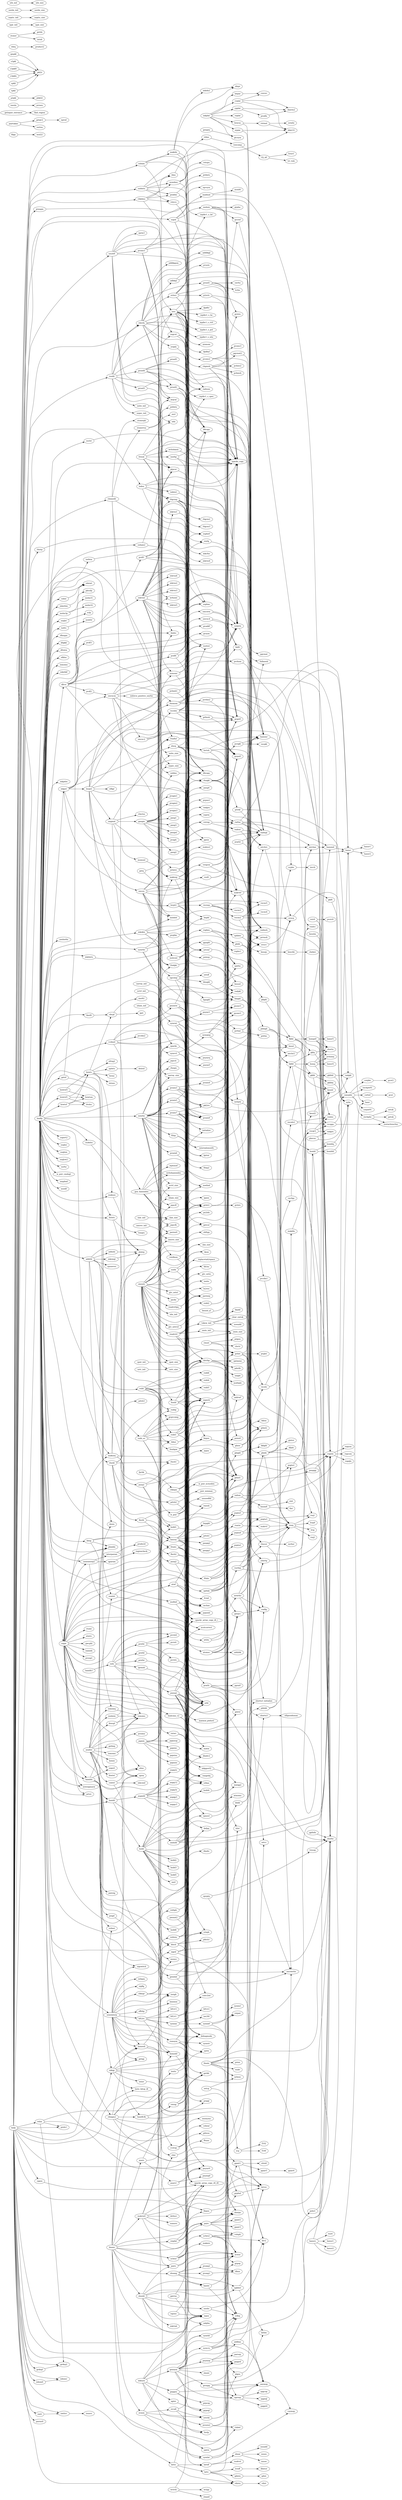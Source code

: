 digraph CCMap {
graph [ rankdir = LR];
adbkql->addbkgl;
adbkql->radmsh;
addbas->asymop;
addbas->latvec;
addrbl->addsds;
addrbl->epsnevec;
addrbl->fsmbl;
addrbl->fsmbpw;
addrbl->i8icopy;
addrbl->mkewgt;
addrbl->rlocbl;
addrbl->ropyln;
addrbl->rsibl;
addsds->delstp;
aginv->grpeql;
asados->bzmio;
asados->clist;
asados->contet;
asados->dosio;
asados->dosspl;
asados->dostet;
asados->getbzp;
asados->i8icopy;
asados->iclbas;
asados->iomomq;
asados->iomomx;
asados->mkqp;
asados->nosbzm;
asados->spacks_copy;
asados->subasi;
asados->sumlst;
asars->asars1;
asars->iors;
asars->spackv_array_copy_i8_i;
asars1->psymq0;
asars1->psymr0;
asymop->csymop;
atomsc->addzbk;
atomsc->getqvc;
atomsc->newrho;
atomsc->poiss0;
atomsc->prrmsh;
atomsc->radmsh;
atomsc->radwgt;
atomsc->vxc0sp;
atwf->getcor;
atwf->makrwf;
atwf->ortrwf;
atwf->radmsh;
atwf->radwgt;
atwf->wf2lo;
atwf2l->radmsh;
atwf2l->radwgt;
augmat->fradhd;
augmat->fradpk;
augmat->gaugm;
augmat->momusl;
augmat->potpus;
augmat->vlm2us;
augmbl->augq12;
augmbl->augq2z;
augmbl->augq3z;
augmbl->augqp3;
augmbl->augqs3;
augmbl->bstrux;
augmbl->dstrbp;
augq12->orbl;
augq2z->orbl;
baslst->iclbsj;
baslst->slist;
beschb->chebev;
bessel_yl->bessel;
bessjy->beschb;
bessl->besslr;
bessl2->besslr;
besslm->besslr;
bloch->pblch1;
bloch->s2sph;
bloch->yprm;
blsig->bloch;
blsig->phmbls;
blsig->sopert;
blsig->zprm;
bndconn_v2->matm;
bndconn_v2->mkppovl2;
bndfp->addrbl;
bndfp->blsig;
bndfp->bzints;
bndfp->bzwtsf2;
bndfp->bzwtsf;
bndfp->dfaugm;
bndfp->dfqkkl;
bndfp->dfratm;
bndfp->dfrce;
bndfp->dosio;
bndfp->dstrbp;
bndfp->efldos;
bndfp->fixef0;
bndfp->gen_hamindex;
bndfp->gennlat;
bndfp->getef;
bndfp->gvlst2;
bndfp->hambl;
bndfp->hambls;
bndfp->i8icopy;
bndfp->iobzwt;
bndfp->iomomn;
bndfp->iomoms;
bndfp->iorbtm;
bndfp->makdos;
bndfp->maknos;
bndfp->makusq;
bndfp->mchan;
bndfp->mixrho;
bndfp->mkdmtu;
bndfp->mkehkf;
bndfp->mkekin;
bndfp->mkorbm;
bndfp->mkpdos;
bndfp->mkpot;
bndfp->mkrout;
bndfp->mshn3p;
bndfp->mullmf;
bndfp->newsigmasw;
bndfp->noshorbz;
bndfp->oncewrite;
bndfp->phmbls;
bndfp->pnunew;
bndfp->prtev;
bndfp->rdsigm2;
bndfp->rsibl_ev;
bndfp->seneinterp2;
bndfp->seneinterp;
bndfp->shorbz;
bndfp->sopert2;
bndfp->spacks_copy;
bndfp->spackv_array_copy_i8_i;
bndfp->subzi;
bndfp->suclst;
bndfp->sugw;
bndfp->suham2;
bndfp->sumlst;
bndfp->suqlse;
bndfp->suqlsm;
bndfp->suqlst;
bndfp->suqlsw2;
bndfp->surho;
bndfp->symrho;
bndfp->totfrc;
bndfp->upacks;
bndfp->vcdmel;
bndfp->w_psir_cmdopt;
bndfp->xmpbnd;
bndfp->xxxdif;
bndfp->yprm;
bndfp->zprm;
bravsy->latvec;
bravsy->rotmat;
bstrux->hxpbl;
bstrux->hxpgbl;
bstrux->hxpos;
bstrux->orbl;
bstrux->paugq1;
bstrux->paugq2;
bstrux->paugqp;
bstrux->prlcb1;
bstrux->uspecb;
bzints->fswgts;
bzints->slinz;
bzmesh->asymop;
bzmesh->bzmsh0;
bzmesh->grpop;
bzmesh->mxxyz;
bzmsh0->projql;
bzwts->bzints;
bzwts->ebcpl;
bzwts->efrng2;
bzwts->fermi;
bzwts->intnos;
bzwts->maknos;
bzwts->splwts;
bzwtsf->bzwts;
bzwtsf->bzwtsm;
bzwtsf->dvdos;
bzwtsf2->bzwts;
bzwtsf2->bzwtsm;
bzwtsf2->dvdos;
bzwtsf3->bzwts;
bzwtsf3->bzwtsm;
ccutup->cshear;
ccutup->gtbvec;
ccutup->mxmymz;
chgmsh->gvctof;
chgmsh->gvgetf;
chgmsh->gvlist;
chgmsh->gvputf;
chgmsh->pchms2;
chgmsh->pchmsh;
chgmsh->pgvmat2;
chimedit->bzmesh;
chimedit->bzmsh0;
chimedit->i8icopy;
chimedit->stonerpb;
chimedit->stonerrsa;
chkdmu->i8icopy;
chkdmu->ldau;
chkdmu->praldm;
chkdmu->rotycs;
chkdmu->symdmu;
chksgr->bloch;
chksgr->iosigh;
chksgr->orbl;
chksgr->rothph;
chksgr->rothrm;
chkxpn->bessl;
chkxpn->hansmr;
chkxpn->hxpos;
chkxpn->iclbsj;
chkxpn->jxpos;
chkxpn->radmsh;
chkxpn->radpkl;
chkxpn->radwgt;
chkxpn->spacks_copy;
chkxpn->spackv_array_copy_i8_i;
chkxpn->uspecb;
clist->ffnam;
clsset->clsctr;
clsset->prjpos;
clsset->shorps;
cmplat->latvec;
cmplat->psymr0;
cmplat->shorbz;
contet->mkcond;
contet->mxxyz;
contet->slinz;
corlsd->gcor;
corpbe->gcor2;
corprm->hansmr;
cpplat->danrm2;
cpplat->prodln;
cppos->spackv_array_copy_r8_r8;
cvplat->cosvec;
cvplat->danrm2;
cvplat->ddet33;
defpq->atmoms;
dfrce->dstrbp;
dfrce->gvgetf;
dfrce->lindsc;
dfrce->pvdf1;
dfrce->pvdf2;
dfrce->pvdf3;
dfrce->pvdf4;
dfrce->rhomom;
dfrce->suphs0;
dfrce->suylg;
dosspl->delstp;
dosspl->iomoms;
dostet->slinz;
dstrbp->multiple;
dstrbp->optimise;
dstrbp->pdstlb;
dstrbp->single;
easypbe->corlsd;
easypbe->corpbe;
easypbe->corpw91;
easypbe->exchpbe;
easypbe->exchpw91;
ebcpl->iget;
ebcpl->mark1;
elocp->iclbsj;
elocp->loctsh;
elocp->radmsh;
elocp->spacks_copy;
elocp->spackv_array_copy_i8_i;
elocp->uspecb;
evxcp->easypbe;
evxcv->evxcp;
exchpbe->getuk;
exchpbe->setuk;
exchpbe->testwritexcfun;
fdpp->mul22;
fixef0->ebcpl;
fixpos->shorbz;
fklbl->gklbl;
fklbl->gklq;
fklbl->hsmqe0;
fklbl->shorbz;
flocb2->gtbsl1;
flocb2->orbl;
flocbl->flocb2;
flocbl->gtbsl1;
flocbl->orbl;
fmain->makr;
fmain->prmx;
fmain->ropyln;
fmain->shorbz;
fmain->shorps;
fmain->sylm;
fmain->sylmnc;
fpchk->chkxpn;
fradhd->hansr;
fradpk->radpkl;
freats->atomsc;
freats->fctail;
freats->ftfalo;
freats->getqvc;
freats->optfab;
freats->pratfs;
freats->rmesh;
freats->rnatm;
freats->tailsm;
freeat->freats;
freeat->gtpcor;
freeat->i8icopy;
freeat->iofa;
freeat->ioorbp;
freeat->spacks_copy;
freeat->writebasis;
fsmbl->dstrbp;
fsmbl->gtbsl1;
fsmbl->hhigbl;
fsmbl->orbl;
fsmbl->uspecb;
fsmbpw->dstrbp;
fsmbpw->gtbsl1;
fsmbpw->orbl;
fsmbpw->uspecb;
ftfalo->mtchr2;
ftfalo->mtchre;
ftfalo->popta1;
ftfalo->popta3;
ftfalo->popta4;
ftfalo->popta5;
ftlxp->ftlxp2;
ftlxp->ropyln;
gaugm->paug1;
gaugm->paug2;
gaugm->paug3;
gaugm->paugnl;
gaugm->ppi2z;
gaugm->pvaglc;
gaugm->pvagm1;
gaugm->pvagm2;
gaugm->pvagm3;
gen_hamindex->gvlst2;
gen_hamindex->mptauof;
gen_hamindex->orbl;
gen_hamindex->rangedq;
gen_hamindex->rotdlmm;
gen_hamindex->shorbz;
gen_hamindex->spacks_copy;
gen_hamindex->writehamindex;
gengrp->gtcsym;
gennlat->debugmode;
gennlat->shortn3;
gennlat->shortn3_initialize;
gensym->addbas;
gensym->fixpos;
gensym->groupg;
gensym->grpprd;
gensym->lattdf;
gensym->latvec;
gensym->psymop;
gensym->sgroup;
gensym->shoist;
gensym->symcry;
gensym->symlat;
gensym->symtbl;
getcor->rhocor;
getef->iobzwt;
getef->iomomq;
getgv2->eprod;
getinput_entrance->find_region;
getq->getqvc;
getq->gtpcor;
getqvc->config;
gfigbl->fklbl;
ggugbl->gfigbl;
ghibl->gtbsl2;
ghibl->hklbl;
ghigbl->gtbsl2;
ghigbl->hklgbl;
ghios->gtbsl2;
ghios->hklos;
gklbl->gklbld;
gklbl->gklblq;
gklbl->shorbz;
gklbld->radgkl;
gklbld->sylm;
gklblq->sylm;
gklft->sylm;
gklq->ropyln;
gklq->shortn;
gpfndx->shorbz;
grdepl->grdep2;
grfmsh->gvgetf;
grfmsh->gvputf;
groupg->asymop;
groupg->sgroup;
groupg->shorbz;
grpfnd->latvec;
grpgen->asymop;
grpgen->grpcop;
grpgen->grpeql;
grpgen->grpprd;
gtpcor->spacks_copy;
gtv_setrcd->replacetab2space;
gvctof->shorbz;
gvlist->fullmesh;
gvlist->pvglst;
gvlist->shorbz;
gvlist->shortn3;
gvlist->shortn3_initialize;
gvlst2->gvlstn;
gvlst2->gvlsts;
hambl->augmbl;
hambl->hsibl;
hambl->smhsbl;
hambl->zprm;
hambls->bloch;
hambls->debugmode;
hambls->hambl;
hambls->oncewrite;
hambls->phmbls;
hambls->pmtsig;
hambls->psigd;
hambls->shorbz;
hambls->sigswitch;
hambls->sopert;
hambls->zprm;
hamfb3->roth;
hamfb3k->debugmode;
hamfb3k->rotsig;
hansmd->hansr;
hansmr->bessl;
hansr->hanr;
hansr->hansr1;
hansr->hansr2;
hansrz->besslr;
hansrz->hanr;
hansrz->hansz1;
hansrz->hansz2;
hansrz->rsort;
hft2r1->gvlist;
hft2r1->hft2r2;
hft2rs->hft2r1;
hft2rs->hft2r3;
hft2rs->pairs;
hft2rs->ppair1;
hft2rs->symiax;
hgugbl->hhigbl;
hhibl->gtbsl2;
hhibl->phhibl;
hhigbl->gtbsl2;
hhigbl->phhigb;
hhugbl->hhigbl;
hklbl->gklbl;
hklbl->gklq;
hklbl->hsmq;
hklbl->shorbz;
hklft->sylm;
hklgbl->hklbl;
hnsmft->fint;
hnsmft->sint;
hsibl->dstrbp;
hsibl->gtbsl1;
hsibl->gvlist;
hsibl->hsibl1;
hsibl->hsibl2;
hsibl->hsibl3;
hsibl->hsibl4;
hsibl->hsibl5;
hsibl->hsibl6;
hsibl->i8icopy;
hsibl->ncutcorrect;
hsibl->nnrl;
hsibl->orbl;
hsibl->suphas;
hsibl->tbhsi;
hsibl->uspecb;
hsibl1->ropyln;
hsibl4->gvgetf;
hsibl4->gvputf;
hsibl6->ifindiv;
hsmbl->hsmbld;
hsmbl->hsmblq;
hsmbl->shorbz;
hsmbld->sylm;
hsmblq->sylm;
hsmq->hansr4;
hsmq->pvhsmq;
hsmq->ropyln;
hsmq->shortn;
hsmqe0->hansr5;
hsmqe0->pvhsmq;
hsmqe0->ropyln;
hsmqe0->shortn;
hxpbl->ghibl;
hxpgbl->ghigbl;
hxpos->ghios;
interparam->prodx2d;
iobsm0->iobsmv;
ioden->gvgetf;
ioden->gvputf;
ioden->i8icopy;
ioden->ioden2;
ioden->rhgcmp;
ioden2->shorps;
ioeula->pvioeu;
iomomq->iomoms;
iomomx->iomoms;
iomomx->pviomx;
ioorbp->i8icopy;
ioorbp->ii8copy;
ioorbp->spacks_copy;
ioposs->iopos;
ioposs->spackv_array_copy_r8_r8;
iorbtm->spacks_copy;
iors->aiomom;
iors->chgmsh;
iors->dpdbyl;
iors->dpdftr;
iors->i8icopy;
iors->ii8copy;
iors->latvec;
iors->mpibc1_s_bz;
iors->mpibc1_s_ctrl;
iors->mpibc1_s_lat;
iors->mpibc1_s_pot;
iors->mpibc1_s_site;
iors->mpibc1_s_spec;
iors->pvsms2;
iors->radsum;
iors->radwgt;
iors->spacks_copy;
iosits->i8icopy;
iosits->ii8copy;
iprmsb->orbl;
ipwovl->matgg2;
latpar->cosvec;
lattc->lctoff;
lattc->qdistn;
lattc->rdistn;
lattc->xlgen;
lattdf->makrot;
lattdf->shear;
lattic->lattc;
lattic->lattdf;
lattic->rdistn;
lattic->spackv_array_copy_r8_r8;
lctoff->dlmtor;
ldau->vldau;
lmaux->asars;
lmaux->cmplat;
lmaux->i8icopy;
lmaux->iopos;
lmaux->iosits;
lmaux->makrm0;
lmaux->ovmin;
lmaux->pairs;
lmaux->sclwsr;
lmaux->shoang;
lmaux->shorps;
lmaux->shoshl;
lmaux->spackv_array_copy_i8_i;
lmaux->spackv_array_copy_r8_r8;
lmaux->symlat;
lmfp->bndfp;
lmfp->chimedit;
lmfp->chkdmu;
lmfp->cppos;
lmfp->fixpos;
lmfp->grdep2;
lmfp->grdepl;
lmfp->iobsm0;
lmfp->iobsmv;
lmfp->ioden;
lmfp->iopos;
lmfp->iors;
lmfp->lattic;
lmfp->lsets_bitop_i8;
lmfp->mkqp;
lmfp->mpibc1_s_lat;
lmfp->nwit;
lmfp->nwitsv;
lmfp->parms0;
lmfp->praugm;
lmfp->prelx1;
lmfp->rdistn;
lmfp->rdovfa;
lmfp->relax;
lmfp->rlxstp;
lmfp->rsedit;
lmfp->setcc;
lmfp->shorps;
lmfp->smshft;
lmfp->spacks_copy;
lmfp->spackv_array_copy_r8_r8;
lmfp->subasi;
lmfp->sudmtu;
lmfp->suham;
lmfp->suldau;
lmfp->supot;
lmfp->upacks;
locpot->atqval;
locpot->augmat;
locpot->corprm;
locpot->elfigr;
locpot->gtpcor;
locpot->i8icopy;
locpot->locpt2;
locpot->radmsh;
locpot->radwgt;
locpot->uspecb;
locpot->wrhomt;
locpt2->hansmr;
locpt2->poinsp;
locpt2->splrho;
locpt2->vxcns5;
locpt2->vxcnsp;
loctsh->hansmr;
loctsh->makrwf;
loctsh->mtchre;
loctsh->radext;
madmat->shortn;
madmat->strx00;
makdla->bessl2;
makdos->delstp;
makidx->i8icopy;
makidx->idxpr;
makidx->ii8copy;
makidx->mkidx2;
maknos->delstp;
makrm0->defpq;
makrm0->defwsr;
makrm0->evxcv;
makrm0->freats;
makrm0->pairc;
makrm0->poiss0;
makrm0->psymr0;
makrm0->sumsro;
makrvl->rseq;
makrwf->phidx;
makrwf->rseq;
makusp->hansr;
makusp->makrwf;
makusp->makus2;
makusp->ortrwf;
makusp->vxtrap;
makusq->fradhd;
makusq->fradpk;
makusq->pusq1;
makusq->radmsh;
makusq->uspecb;
mchan->spacks_copy;
mixrho->ftlxp;
mixrho->gvgetf;
mixrho->gvputf;
mixrho->lgstar;
mixrho->lindsc;
mixrho->mixrealsmooth;
mixrho->noelind;
mixrho->parmx0;
mixrho->parmxp;
mixrho->pkl2ro;
mixrho->pqsclb;
mixrho->pqsclc;
mixrho->pqsclf;
mixrho->pvmix3;
mixrho->pvmix5;
mixrho->pvmix6;
mixrho->pvmix7;
mixrho->pvmix9;
mixrho->radmsh;
mixrho->radwgt;
mixrho->rhgcmp;
mixrho->rhoqm;
mixrho->splrho;
mkdmtu->i8icopy;
mkekin->gtbsl1;
mkekin->i8icopy;
mkekin->mshdot;
mkekin->mshint;
mkekin->orbl;
mkekin->pvgtkn;
mkewgt->delstp;
mkidx2->idxpr;
mkorbm->phvsfp;
mkplat->bravsy;
mkplat->cpplat;
mkplat->cvplat;
mkplat->gtcsym;
mkplat->latpar;
mkplat->roplat;
mkplat->stplat;
mkpot->elocp;
mkpot->i8icopy;
mkpot->locpot;
mkpot->mshint;
mkpot->rhomom;
mkpot->smves;
mkpot->smvxcm;
mkppovl2->matgg2;
mkqp->bzmesh;
mkqp->getqp;
mkqp->i8icopy;
mkqp->ii8copy;
mkqp->lsets_bitop_i8;
mkqp->projql;
mkqp->tetirr;
mkrou1->mkcfus;
mkrou1->mkrou4;
mkrout->corprm;
mkrout->fradhd;
mkrout->fradpk;
mkrout->getcor;
mkrout->gtbsl1;
mkrout->gtpcor;
mkrout->makusp;
mkrout->mkrou1;
mkrout->mkrou2;
mkrout->mkrou3;
mkrout->mkrou5;
mkrout->mkrou6;
mkrout->orbl;
mkrout->radmsh;
mkrout->radsum;
mkrout->radwgt;
mkrout->uspecb;
mksym->aginv;
mksym->gensym;
mksym->grpgen;
mksym->pvsym2;
mksym->spackv_array_copy_i8_i;
mksym->spackv_array_copy_r8_r8;
mksym->splcls;
mksym->symtbl;
momusl->makusp;
mshn3p->mshn31;
mshn3p->mshn32;
mshsiz->fullmesh;
mshsiz->gtpfac;
mshsiz->gvctof;
mshsiz->gvlist;
mshsiz->gvlstn;
mshvmt->gvgetf;
mshvmt->i8icopy;
mshvmt->ropbes;
mshvmt->ropyln;
mtchae->hansmd;
mtchr2->mtchae;
mtchre->mtchae;
mtchre->mtchr2;
mullmf->gtbsl1;
mullmf->mchan;
mullmf->orbl;
newrho->config;
newrho->phidx;
newrho->rhocor;
newrho->rseq;
newrho->setcc;
nghbor->drr2;
nghbor->latlim;
nosbzm->delstp;
nosbzm->iomoms;
nwit->nwitsv;
nwitsv->iosave;
offshp->imxmnx;
optfab->popta1;
optfab->popta2;
optfab->popta3;
optfab->popta4;
optfab->popta5;
ortrwf->addrwf;
ovcall->fovlp;
ovcall->iopos;
ovcall->ovlchk;
ovlchk->avwsr;
ovlchk->shorps;
ovlocr->corprm;
ovlocr->dstrbp;
ovlocr->hxpbl;
ovlocr->hxpos;
ovlocr->p1ovlc;
ovlocr->p2ovlc;
ovlocr->radmsh;
ovlocr->radwgt;
ovlpfa->dstrbp;
ovmin->clist;
ovmin->fovlp;
ovmin->iclbsj;
ovmin->ovcall;
ovmin->ovlchk;
p2ovlc->hansmr;
p2ovlc->radpkl;
p2pkl->phkl2r;
packs->initialize;
pairc->ppair1;
pairc->ppair2;
pairc->ppair3;
pairc->shorps;
pairc->xlgen;
pairs->avwsr;
pairs->pairc;
pairtakao->getgv2;
pairtakao->sortea;
paug2->paug4;
paugq1->gtbsl1;
paugqp->ropyln;
pbevxc->easypbe;
pbevxc->radgrx;
pgvmat2->pgvmat;
phhibl->hklbl;
phhibl->hsmbl;
phhigb->fklbl;
phhigb->hklbl;
phhigb->hsmbl;
phidx->dfphi;
phidx->gintsr;
phidx->makdla;
phidx->rseq;
phidx->rsq1;
pkl2ro->radgkl;
pkl2ro->radpkl;
pkl2ro->splrho;
pnunew->bessl;
pnunew->i8icopy;
pnunew->phidx;
pnunew->radmsh;
poinsp->poiss0;
popta1->hansmd;
popta1->mtchae;
popta3->rseq;
popta3->rsq1;
popta4->phidx;
popta4->rseq;
popta5->hansmr;
popta5->rseq;
potpus->makrwf;
potpus->ortrwf;
potpus->pvpus1;
potpus->radgra;
potpus->rwftai;
potpus->soprm;
potpus->vxtrap;
ppair1->drr2;
ppair1->ppair5;
ppair1->siteid;
ppair5->ppair4;
pptrns->iclbas;
pptrns->oalpha;
pqmix->parmx0;
pqmix->parmxp;
pqmix->pqmixa;
pqmix->pqmixb;
pqmix->pqmixc;
pqmix->pqmxio;
pqmix->pqmxup;
pqmix->pqsclb;
pqmix->pqsclf;
praldm->i8icopy;
praldm->prdmts;
pratfs->config;
pratfs->gintsl;
pratfs->ppratf;
pratfs->rseq;
praugm->spacks_copy;
prlcb1->gtbsl1;
prlcb2->gtbsl1;
prlcb2->orbl;
prodln->danrm2;
prothl->orbl;
prothr->orbl;
protht->pvrotd;
protht->pvrots;
protht->pvrott;
prrhat->prlrho;
prrhat->radmsh;
prrhat->radwgt;
prsed1->lcrho;
prsed1->radmsh;
prsed1->spacks_copy;
prsed1->swrho;
prsed2->mshint;
prsed2->radmsh;
prsed2->radwgt;
prsed2->spacks_copy;
prsed2->splrho;
prsed3->radmsh;
prsed3->wrhomt;
prsed4->prsed2;
prsed4->prsed5;
prsed4->radmsh;
prsed4->radwgt;
prsed4->spacks_copy;
prsed4->splrho;
prtrkl->prrmsh;
prtrkl->radgkl;
psho1->shorbz;
psigd->oncewrite;
psymop->grpop;
psymop->grpprd;
psymop->parsop;
psymr1->pxsmr1;
psymr1->pysmr1;
pusq1->bstrux;
pusq1->pusq2;
pusq1->rlocb1;
pusq1->uspecb;
pusq2->gtbsl1;
pusq2->orbl;
pvang1->dlmn;
pvang2->dlmn;
pvcdm1->rseq;
pvdf1->atqval;
pvdf1->corprm;
pvdf1->gtpcor;
pvdf1->radsum;
pvdf1->radwgt;
pvdf1->suphas;
pvdf2->smvxcm;
pvdf4->corprm;
pvdf4->i8icopy;
pvdf4->suphas;
pvgtkn->ppi2z;
pvhmb1->i8icopy;
pvhmb1->mshint;
pvmix3->pkl2ro;
pvmix3->pvmix4;
pvmix3->pvmix9;
pvmix3->radmsh;
pvmix3->radwgt;
pvmix4->splrho;
pvmix5->pvmix9;
pvmix5->radmsh;
pvmix5->rhogkl;
pvmix6->pqmixb;
pvmix7->gvputf;
pvmix7->lgstar;
pvmix7->mixrealsmooth;
pvmix7->pkl2ro;
pvmix7->pvmix9;
pvmix7->radmsh;
pvmix7->radwgt;
pvrgkl->hansmr;
pvrgkl->vecpkl;
pvrhm2->hansmr;
pvrhm2->poiss0;
pvrhom->hansmr;
pvrots->orbl;
pvsms1->atqval;
pvsms1->gtpcor;
pvsms1->radsum;
pvsms1->radwgt;
pvsms1->rhgcmp;
pvsms1->spacks_copy;
pvsms2->pvsms3;
pvsms2->spacks_copy;
pvsms2->ylmrtg;
pvsym2->clabel;
pvsym2->iclbsj;
pvsym2->spacks_copy;
pwmat->gtbsl1;
pwmat->gvlst2;
pwmat->ifindiv2;
pwmat->ipwovl;
pwmat->matm;
pwmat->matmul_pwhovl;
pwmat->orbl;
pwmat->ropyln;
pwmat->spackv_array_copy_i8_i;
pwmat->spackv_array_copy_r8_r8;
pwmat->uspecb;
pwmat2->gtbsl1;
pwmat2->ifindiv2;
pwmat2->ipwovl;
pwmat2->orbl;
pwmat2->ropyln;
pwmat2->spackv_array_copy_i8_i;
pwmat2->spackv_array_copy_r8_r8;
pwmat2->uspecb;
qdistn->qdist;
qmpkl->pkl2r;
qparam->regioncheck;
radext->radmsh;
radext->radwgt;
rdctrl2->gtv_setrcd;
rdctrl2->gtv_setst;
rdctrl2->ii8copy;
rdctrl2->iopos;
rdctrl2->mpibc1_s_spec;
rdctrl2->packs;
rdctrl2->readctrl;
rdctrl2->readctrlpq;
rdctrl2->spacks_copy;
rdctrl2->spackv_array_copy_i8_i;
rdctrl2->spackv_array_copy_r8_r8;
rdctrl2->suidx;
rdctrl2->suldau;
rdctrl2->uarray_size;
rdctrl2->ubz_init;
rdctrl2->ubz_size;
rdctrl2->uctrl_size;
rdctrl2->uham_size;
rdctrl2->ulat_size;
rdctrl2->umix_size;
rdctrl2->umove_size;
rdctrl2->upacks;
rdctrl2->upot_size;
rdctrl2->usite_size;
rdctrl2->uspec_size;
rdctrl2->ustr_size;
rdeq->product2;
rdistn->rdist;
rdovfa->adbkql;
rdovfa->addbkgsm;
rdovfa->gtpcor;
rdovfa->gvputf;
rdovfa->i8icopy;
rdovfa->iofa;
rdovfa->mpibc1_s_spec;
rdovfa->mshint;
rdovfa->ovlocr;
rdovfa->ovlpfa;
rdovfa->radsum;
rdovfa->radwgt;
rdovfa->spacks_copy;
rdsigm2->bzmesh;
rdsigm2->bzmsh0;
rdsigm2->debugmode;
rdsigm2->getikt;
rdsigm2->hamfb3k;
rdsigm2->iosigh;
rdsigm2->latvec;
readctrl->avwsr;
readctrl->defpq;
readctrl->fill3in;
readctrl->gtv_setio;
readctrl->iosite;
readctrl->lx2vec;
readctrl->noelind;
readctrl->parmxp;
readctrl->rmesh;
readctrl->tksw;
readctrl->toksw_init;
readctrl->umix_init;
readctrlpq->config;
readctrlpq->shftpp;
readctrlpq->tksw;
relax->grdep2;
relax->i8icopy;
relax->prelx1;
relax->spacks_copy;
rhgcmp->corprm;
rhgcmp->i8icopy;
rhgcmp->rhgcm2;
rhgcmp->rhgcm3;
rhgcmp->rhogkl;
rhgcmp->suphas;
rhgcmp->suphs0;
rhgcmp->suylg;
rhocor->oncewrite;
rhocor->rseq;
rhocor->xyrhsr;
rhogkl->corprm;
rhogkl->prtrkl;
rhogkl->pvrgkl;
rhogkl->radmsh;
rhogkl->radwgt;
rhomom->corprm;
rhomom->pvrhm2;
rhomom->pvrhom;
rhomom->radmsh;
rhomom->radwgt;
rlocbl->bstrux;
rlocbl->dstrbp;
rlocbl->flocbl;
rlocbl->prlcb2;
rlocbl->prlcb3;
rlocbl->rlocb1;
rlxstp->i8icopy;
rnatm->makrvl;
rnatm->radwgt;
ropbes->bessel;
ropbes->ropbs1;
ropbes->sphbes;
ropyln->ropcsm;
ropyln->ropqln;
ropyln->ropynx;
rotdlmm->debugmode;
rotdlmm->igann;
roth->iprmsb;
roth->prothl;
roth->prothr;
roth->protht;
roth->pvrotd;
roth->s2sph;
roth->ylmrtg;
rothph->orbl;
rothrm->orbl;
rothrm->s2sph;
rothrm->ylmrtg;
rotmat->ddet33;
rotmat->nrmliz;
rotsig->conv2int;
rotsig->debugmode;
rotsig->getikt;
rotsig->rangedq;
rotwv->conv2int;
rotwv->getikt;
rotwv->rangedq;
rotycs->i8icopy;
rsedit->i8icopy;
rsedit->iors;
rsedit->prsed1;
rsedit->prsed2;
rsedit->prsed3;
rsedit->prsed4;
rsedit->rdovfa;
rsedit->usite_init;
rsedit->uspec_init;
rseq->fctp0;
rseq->fctp;
rseq->rsq1;
rseq->rsq2;
rsibl->dstrbp;
rsibl->gvgvcomp;
rsibl->gvlist;
rsibl->hsibl1;
rsibl->i8icopy;
rsibl->rsibl1;
rsibl->rsibl2;
rsibl->rsiblp;
rsibl->tbhsi;
rsibl1->gtbsl1;
rsibl1->i8icopy;
rsibl1->ncutcorrect;
rsibl1->orbl;
rsibl1->rsibl4;
rsibl1->rsibl5;
rsibl1->rsibl6;
rsibl1->suphas;
rsibl1->uspecb;
rsibl2->gvgetf;
rsibl2->gvputf;
rsibl_ev->dstrbp;
rsibl_ev->gvgvcomp;
rsibl_ev->gvlist;
rsibl_ev->hsibl1;
rsibl_ev->i8icopy;
rsibl_ev->rsibl1;
rsibl_ev->rsiblp;
rsibl_ev->tbhsi;
rsibl_ev->w_psir;
rsmsym->dstrbp;
rsmsym->orbl;
rsmsym->rotpnt;
rsmsym->symstr;
rsmsym->ylmrtg;
rstr0->besslr;
rstr0->pvstr0;
rstr0->ropyln;
rwftai->hansmd;
rwftai->hansr;
rwftai->mtchae;
rwftai->mtchre;
rwftai->radwgt;
s3pkl->pkl2r;
s3pkl0->pkl2r;
s3pklx->pkl2r;
scg->f100;
scg->f102;
sclws2->avwsr;
sclws2->drr2;
sclws2->iclbsj;
sclws2->volsph;
sclwsr->avwsr;
sclwsr->maknrs;
sclwsr->pairc;
sclwsr->sclws2;
sclwsr->volsph;
seneinterp->bzmesh;
seneinterp->bzmsh0;
seneinterp->chksgr;
seneinterp->debugmode;
seneinterp->getqp;
seneinterp->hamfb3k;
seneinterp->hft2rs;
seneinterp->i8icopy;
seneinterp->iopos;
seneinterp->iosigh;
seneinterp->istbpm;
seneinterp->latvec;
seneinterp->offshp;
seneinterp->rsmsym;
seneinterp->siged;
seneinterp->sigflg;
seneinterp->sigswitch;
seneinterp2->getikt;
seneinterp2->interparam;
seneinterp2->qparam;
setcg->scg;
setcg->sylmnc;
sgroup->asymop;
sgroup->spgcop;
sgroup->spgeql;
sgroup->spgprd;
shear->xxxadd;
shear->xxxes;
shear->xxxse;
shoang->avwsr;
shoang->baslst;
shoang->nghbor;
shoang->pvang1;
shoang->pvang2;
shortn3->ellipsoidxmax;
shoshl->avwsr;
shoshl->baslst;
shoshl->iclbsj;
shoshl->iopos;
shoshl->mkrtab;
shoshl->nghbor;
shoshl->pairs;
shoshl->psho1;
shoshl->xxsho;
siged->drr2;
siged->gtbsl1;
siged->orbl;
smcorm->corprm;
smcorm->hklft;
smhsbl->dstrbp;
smhsbl->gtbsl1;
smhsbl->hhibl;
smhsbl->orbl;
smhsbl->ropyln;
smhsbl->uspecb;
smshft->atqval;
smshft->gtpcor;
smshft->gvgetf;
smshft->gvputf;
smshft->i8icopy;
smshft->lindsc;
smshft->pvsms1;
smshft->symsmr;
smshft->zprm3;
smves->corprm;
smves->i8icopy;
smves->mshdot;
smves->mshint;
smves->mshvmt;
smves->symvvl;
smves->ugcomp;
smves->vesft;
smves->vesgcm;
smvxc2->evxcp;
smvxc2->evxcv;
smvxc2->vxcnlm;
smvxc4->corprm;
smvxc4->hklft;
smvxcm->enforce_positive_smrho;
smvxcm->gvgetf;
smvxcm->gvputf;
smvxcm->mshdot;
smvxcm->mshint;
smvxcm->smcorm;
smvxcm->smvxc2;
smvxcm->smvxc4;
spcgrp->sgroup;
spcgrp->trysop;
sphbes->bessjy;
spkli->pkl2r;
splcls->clabel;
splcls->iclbsj;
splwts->delstd;
stoner->getde;
stoner->intnb;
stonerrsa->polinta;
stonerrsa->zevl;
stplat->ddet33;
stplat->latvec;
subzi->iobzwt;
suclst->spacks_copy;
sudmtu->i8icopy;
sudmtu->ldau;
sudmtu->praldm;
sudmtu->rotycs;
sudmtu->spacks_copy;
sudmtu->symdmu;
sugcut->i8icopy;
sugcut->ii8copy;
sugcut->spacks_copy;
sugcut->uspecb;
sugw->atwf;
sugw->bndconn_v2;
sugw->gintsl;
sugw->gvlst2;
sugw->gwcphi;
sugw->hambl;
sugw->hambls;
sugw->i8icopy;
sugw->ioaindx;
sugw->makusq;
sugw->newsigmasw;
sugw->oncewrite;
sugw->orbl;
sugw->phmbls;
sugw->prtev;
sugw->pvsug1;
sugw->pwmat;
sugw->radmsh;
sugw->radwgt;
sugw->rotwv;
sugw->rtoint;
sugw->seneinterp2;
sugw->shorbz;
sugw->spackv_array_copy_i8_i;
sugw->uspecb;
sugw->wlattc;
suham->gvlst2;
suham->ii8copy;
suham->makidx;
suham->sugcut;
suham2->sugcut;
suham2->uspecb;
suidx->i8icopy;
suidx->ii8copy;
suidx->pz2idx;
suidx->uspecb;
suldau->i8icopy;
sumlst->mchan;
sumlst->slist;
supot->gvlist;
supot->i8icopy;
supot->ii8copy;
supot->madmat;
supot->mshsiz;
supot->sgvsym;
suqlst->sclp;
suylg->ropyln;
symcry->asymop;
symcry->iclbsj;
symcry->latvec;
symcry->shorbz;
symdmu->ddet33;
symdmu->i8icopy;
symdmu->rotspu;
symdmu->ylmrtg;
symia0->grpfnd;
symia0->rotpnt;
symia0->symia1;
symiax->iax2fd;
symiax->symia0;
symlat->csymop;
symlat->grpprd;
symlat->latvec;
symprj->shorbz;
symprj->ylmrtg;
symqmp->pxsmr1;
symqmp->pysmr1;
symqmp->symprj;
symrat->psymr0;
symrat->psymr1;
symrat->psymrf;
symrat->psymrq;
symrat->spackv_array_copy_i8_i;
symrat->spackv_array_copy_r8_r8;
symrat->symprj;
symrho->i8icopy;
symrho->prrhat;
symrho->symrat;
symrho->symsmr;
symsmr->gvaddf;
symsmr->gvgetf;
symsmr->gvsym;
symsmr->i8icopy;
symtbl->grpfnd;
symvvl->iclbas;
symvvl->psymr0;
symvvl->spackv_array_copy_i8_i;
symvvl->spackv_array_copy_r8_r8;
symvvl->symqmp;
t3j_all->fctor1;
t3j_all->tri_rule;
tailsm->hansmr;
tailsm->hansr;
tailsm->hnsmft;
tbhsi->uspecb;
tetirr->ccutup;
toksw_init->clear_swtok;
toksw_init->nswadd;
toksw_init->tkadd;
totfrc->symfor;
tpkli->pkl2r;
trysop->shorbz;
uarray_init->uarray_size;
ubz_init->ubz_size;
uctrl_init->uctrl_size;
ugcomp->corprm;
ugcomp->dstrbp;
ugcomp->ggugbl;
ugcomp->hgugbl;
ugcomp->hhugbl;
ugcomp->setofl;
ugw_init->ugw_size;
uham_init->uham_size;
ulat_init->ulat_size;
umix_init->umix_size;
umove_init->umove_size;
uoptic_init->uoptic_size;
uordn_init->uordn_size;
upacks->initialize;
upot_init->upot_size;
usite_init->usite_size;
uspec_init->uspec_size;
uspecb->spacks_copy;
ustr_init->ustr_size;
utb_init->utb_size;
vcdmel->iomoms;
vcdmel->makusp;
vcdmel->pvcdm1;
vcdmel->pvcdm2;
vcdmel->radmsh;
vcdmel->uspecb;
veecomp->t3j_all;
vesft->gvgetf;
vesft->gvputf;
vesgcm->corprm;
vesgcm->gklft;
vesgcm->gvgetf;
vesgcm->gvputf;
vesgcm->hklft;
vldau->veecomp;
vxc0gc->vxcgr2;
vxc0sp->evxcp;
vxc0sp->evxcv;
vxc0sp->radwgt;
vxc0sp->ropyln;
vxc0sp->vxcgr2;
vxc0sp->vxcnls;
vxcgga->easypbe;
vxcgga->testwritexcfun;
vxcgr2->radgrx;
vxcgr2->vxcgga;
vxcgr2->vxnloc;
vxcnlm->grfmsh;
vxcnlm->gvgetf;
vxcnlm->gvputf;
vxcnlm->vxcgga;
vxcnlm->vxnlcc;
vxcnlm->vxnloc;
vxcnlm->xcpbe;
vxcnls->vxc0gc;
vxcnls->xcpbe;
vxcnls->xxcnls2;
vxcns2->evxcp;
vxcns2->evxcv;
vxcns2->vxcns4;
vxcns2->vxcns5;
vxcnsp->ropyln;
vxcnsp->vxcnls;
vxcnsp->vxcns2;
vxcnsp->vxcns3;
vxtrap->radext;
vxtrap->rwftai;
w_psir->gvputf;
w_psir->psir_minmax;
w_psir->unusedfid;
w_psir->w_psir_xcrysden;
wf2lo->addrwf;
wf2lo->rwftai;
wrirsh->clean0;
wrirsh->oalpha;
wrirsh->wripp;
writebasis->spacks_copy;
xcpbe->invcb;
xlgen->latlim;
xxcnls2->vxcgga;
xxcnls2->vxnlcc;
xxcnls2->vxnloc;
xxsho->drr2;
xxsho->iclbsj;
ylmrtg->ropyln;
}
